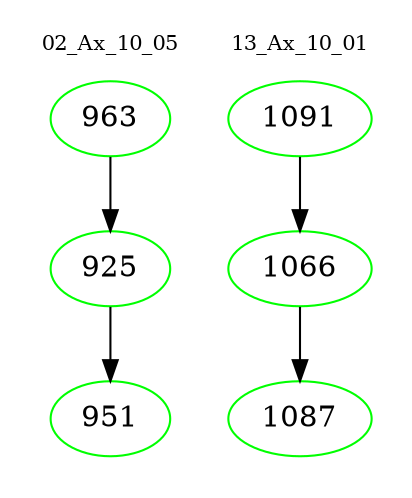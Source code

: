 digraph{
subgraph cluster_0 {
color = white
label = "02_Ax_10_05";
fontsize=10;
T0_963 [label="963", color="green"]
T0_963 -> T0_925 [color="black"]
T0_925 [label="925", color="green"]
T0_925 -> T0_951 [color="black"]
T0_951 [label="951", color="green"]
}
subgraph cluster_1 {
color = white
label = "13_Ax_10_01";
fontsize=10;
T1_1091 [label="1091", color="green"]
T1_1091 -> T1_1066 [color="black"]
T1_1066 [label="1066", color="green"]
T1_1066 -> T1_1087 [color="black"]
T1_1087 [label="1087", color="green"]
}
}
